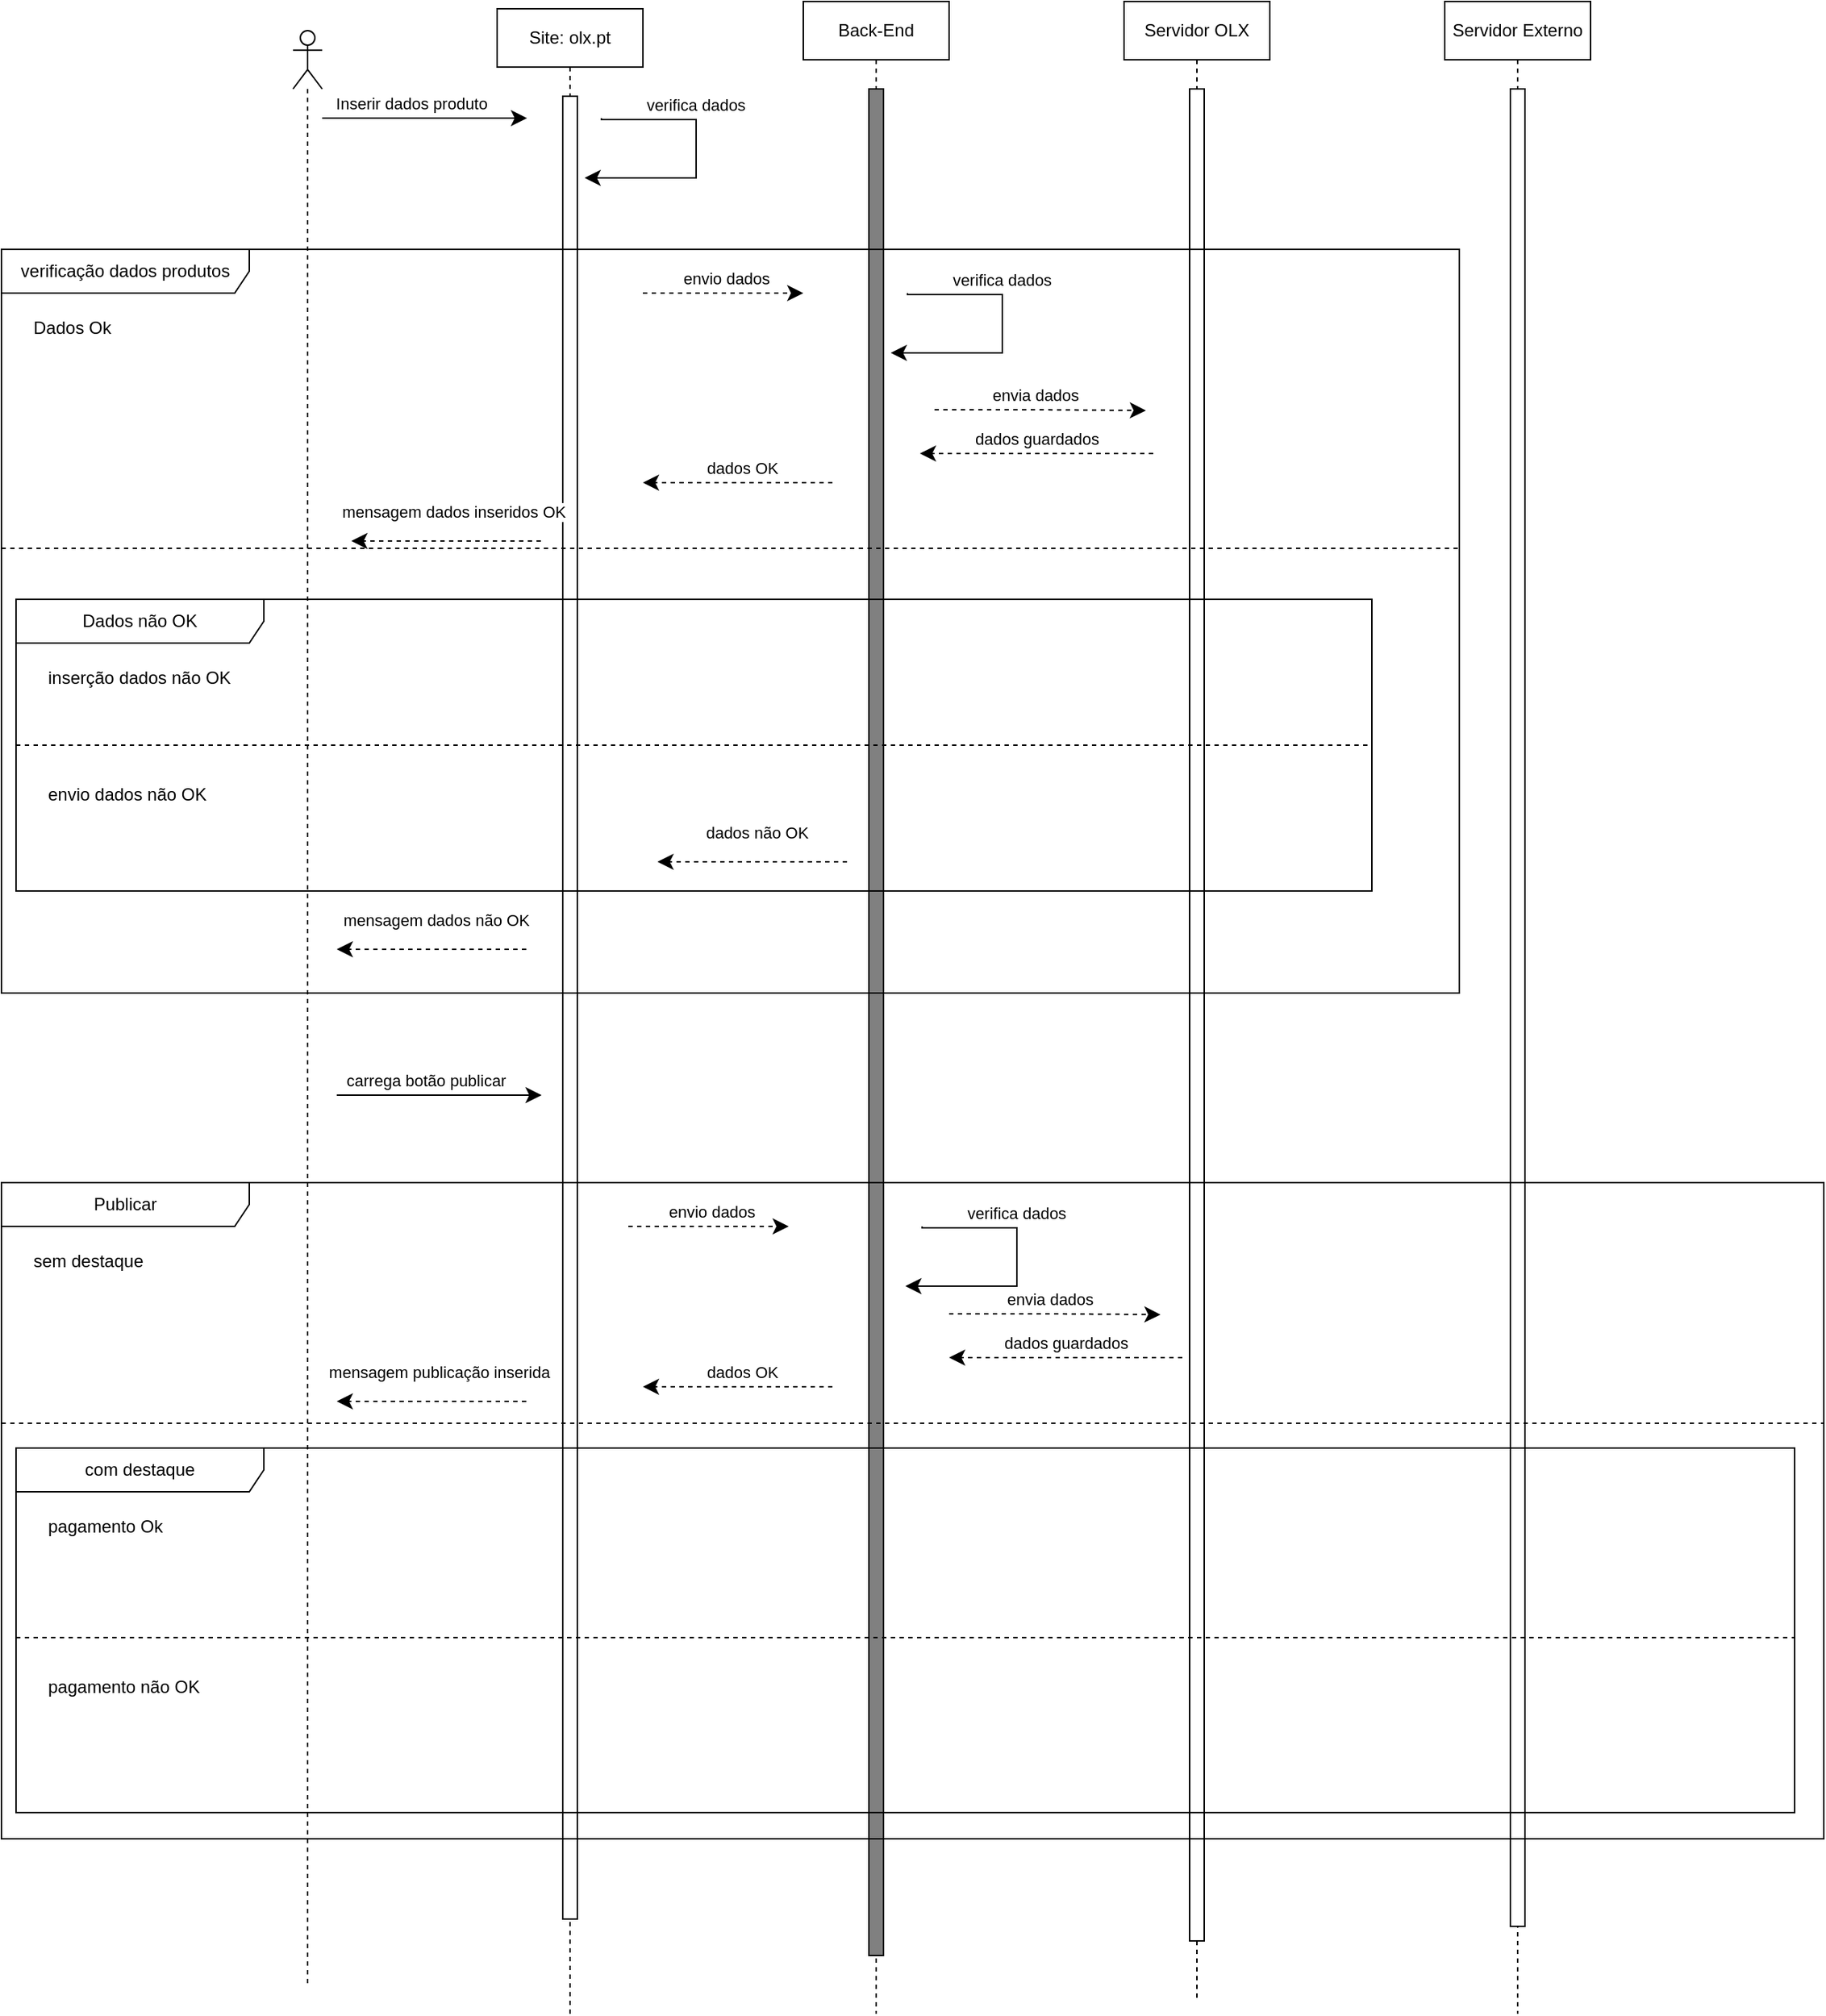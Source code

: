 <mxfile version="22.1.21" type="device">
  <diagram name="Página-1" id="Lac5xdruxCOQRcGzFFcc">
    <mxGraphModel dx="1674" dy="761" grid="1" gridSize="10" guides="1" tooltips="1" connect="1" arrows="1" fold="1" page="1" pageScale="1" pageWidth="827" pageHeight="1169" math="0" shadow="0">
      <root>
        <mxCell id="0" />
        <mxCell id="1" parent="0" />
        <mxCell id="zl-BVNV_Rd2z-lB_r9PP-1" value="" style="shape=umlLifeline;perimeter=lifelinePerimeter;whiteSpace=wrap;html=1;container=1;dropTarget=0;collapsible=0;recursiveResize=0;outlineConnect=0;portConstraint=eastwest;newEdgeStyle={&quot;curved&quot;:0,&quot;rounded&quot;:0};participant=umlActor;" vertex="1" parent="1">
          <mxGeometry x="200" y="50" width="20" height="1340" as="geometry" />
        </mxCell>
        <mxCell id="zl-BVNV_Rd2z-lB_r9PP-4" value="Site: olx.pt" style="shape=umlLifeline;perimeter=lifelinePerimeter;whiteSpace=wrap;html=1;container=1;dropTarget=0;collapsible=0;recursiveResize=0;outlineConnect=0;portConstraint=eastwest;newEdgeStyle={&quot;edgeStyle&quot;:&quot;elbowEdgeStyle&quot;,&quot;elbow&quot;:&quot;vertical&quot;,&quot;curved&quot;:0,&quot;rounded&quot;:0};" vertex="1" parent="1">
          <mxGeometry x="340" y="35" width="100" height="1375" as="geometry" />
        </mxCell>
        <mxCell id="zl-BVNV_Rd2z-lB_r9PP-5" value="" style="html=1;points=[[0,0,0,0,5],[0,1,0,0,-5],[1,0,0,0,5],[1,1,0,0,-5]];perimeter=orthogonalPerimeter;outlineConnect=0;targetShapes=umlLifeline;portConstraint=eastwest;newEdgeStyle={&quot;curved&quot;:0,&quot;rounded&quot;:0};" vertex="1" parent="zl-BVNV_Rd2z-lB_r9PP-4">
          <mxGeometry x="45" y="60" width="10" height="1250" as="geometry" />
        </mxCell>
        <mxCell id="zl-BVNV_Rd2z-lB_r9PP-8" value="Servidor OLX" style="shape=umlLifeline;perimeter=lifelinePerimeter;whiteSpace=wrap;html=1;container=1;dropTarget=0;collapsible=0;recursiveResize=0;outlineConnect=0;portConstraint=eastwest;newEdgeStyle={&quot;edgeStyle&quot;:&quot;elbowEdgeStyle&quot;,&quot;elbow&quot;:&quot;vertical&quot;,&quot;curved&quot;:0,&quot;rounded&quot;:0};" vertex="1" parent="1">
          <mxGeometry x="770" y="30" width="100" height="1370" as="geometry" />
        </mxCell>
        <mxCell id="zl-BVNV_Rd2z-lB_r9PP-9" value="" style="html=1;points=[[0,0,0,0,5],[0,1,0,0,-5],[1,0,0,0,5],[1,1,0,0,-5]];perimeter=orthogonalPerimeter;outlineConnect=0;targetShapes=umlLifeline;portConstraint=eastwest;newEdgeStyle={&quot;curved&quot;:0,&quot;rounded&quot;:0};" vertex="1" parent="zl-BVNV_Rd2z-lB_r9PP-8">
          <mxGeometry x="45" y="60" width="10" height="1270" as="geometry" />
        </mxCell>
        <mxCell id="zl-BVNV_Rd2z-lB_r9PP-10" value="Servidor Externo" style="shape=umlLifeline;perimeter=lifelinePerimeter;whiteSpace=wrap;html=1;container=1;dropTarget=0;collapsible=0;recursiveResize=0;outlineConnect=0;portConstraint=eastwest;newEdgeStyle={&quot;edgeStyle&quot;:&quot;elbowEdgeStyle&quot;,&quot;elbow&quot;:&quot;vertical&quot;,&quot;curved&quot;:0,&quot;rounded&quot;:0};" vertex="1" parent="1">
          <mxGeometry x="990" y="30" width="100" height="1380" as="geometry" />
        </mxCell>
        <mxCell id="zl-BVNV_Rd2z-lB_r9PP-11" value="" style="html=1;points=[[0,0,0,0,5],[0,1,0,0,-5],[1,0,0,0,5],[1,1,0,0,-5]];perimeter=orthogonalPerimeter;outlineConnect=0;targetShapes=umlLifeline;portConstraint=eastwest;newEdgeStyle={&quot;curved&quot;:0,&quot;rounded&quot;:0};" vertex="1" parent="zl-BVNV_Rd2z-lB_r9PP-10">
          <mxGeometry x="45" y="60" width="10" height="1260" as="geometry" />
        </mxCell>
        <mxCell id="zl-BVNV_Rd2z-lB_r9PP-13" value="" style="endArrow=classic;startArrow=none;endFill=1;startFill=0;endSize=8;html=1;verticalAlign=bottom;labelBackgroundColor=none;strokeWidth=1;rounded=0;" edge="1" parent="1">
          <mxGeometry width="160" relative="1" as="geometry">
            <mxPoint x="220" y="110" as="sourcePoint" />
            <mxPoint x="360.5" y="110" as="targetPoint" />
            <Array as="points">
              <mxPoint x="290.5" y="110" />
            </Array>
          </mxGeometry>
        </mxCell>
        <mxCell id="zl-BVNV_Rd2z-lB_r9PP-14" value="Inserir dados produto" style="edgeLabel;html=1;align=center;verticalAlign=middle;resizable=0;points=[];" vertex="1" connectable="0" parent="zl-BVNV_Rd2z-lB_r9PP-13">
          <mxGeometry x="-0.313" y="-2" relative="1" as="geometry">
            <mxPoint x="12" y="-12" as="offset" />
          </mxGeometry>
        </mxCell>
        <mxCell id="zl-BVNV_Rd2z-lB_r9PP-22" value="" style="endArrow=classic;startArrow=none;endFill=1;startFill=0;endSize=8;html=1;verticalAlign=bottom;labelBackgroundColor=none;strokeWidth=1;rounded=0;edgeStyle=orthogonalEdgeStyle;" edge="1" parent="1">
          <mxGeometry width="160" relative="1" as="geometry">
            <mxPoint x="411.5" y="110" as="sourcePoint" />
            <mxPoint x="400" y="151" as="targetPoint" />
            <Array as="points">
              <mxPoint x="411.5" y="111" />
              <mxPoint x="476.5" y="111" />
              <mxPoint x="476.5" y="151" />
            </Array>
          </mxGeometry>
        </mxCell>
        <mxCell id="zl-BVNV_Rd2z-lB_r9PP-23" value="verifica dados" style="edgeLabel;html=1;align=center;verticalAlign=middle;resizable=0;points=[];" vertex="1" connectable="0" parent="zl-BVNV_Rd2z-lB_r9PP-22">
          <mxGeometry x="-0.313" y="-2" relative="1" as="geometry">
            <mxPoint x="3" y="-12" as="offset" />
          </mxGeometry>
        </mxCell>
        <mxCell id="zl-BVNV_Rd2z-lB_r9PP-34" value="Back-End" style="shape=umlLifeline;perimeter=lifelinePerimeter;whiteSpace=wrap;html=1;container=1;dropTarget=0;collapsible=0;recursiveResize=0;outlineConnect=0;portConstraint=eastwest;newEdgeStyle={&quot;edgeStyle&quot;:&quot;elbowEdgeStyle&quot;,&quot;elbow&quot;:&quot;vertical&quot;,&quot;curved&quot;:0,&quot;rounded&quot;:0};" vertex="1" parent="1">
          <mxGeometry x="550" y="30" width="100" height="1380" as="geometry" />
        </mxCell>
        <mxCell id="zl-BVNV_Rd2z-lB_r9PP-35" value="" style="html=1;points=[[0,0,0,0,5],[0,1,0,0,-5],[1,0,0,0,5],[1,1,0,0,-5]];perimeter=orthogonalPerimeter;outlineConnect=0;targetShapes=umlLifeline;portConstraint=eastwest;newEdgeStyle={&quot;curved&quot;:0,&quot;rounded&quot;:0};fillColor=#808080;" vertex="1" parent="zl-BVNV_Rd2z-lB_r9PP-34">
          <mxGeometry x="45" y="60" width="10" height="1280" as="geometry" />
        </mxCell>
        <mxCell id="zl-BVNV_Rd2z-lB_r9PP-57" value="verificação dados produtos" style="shape=umlFrame;whiteSpace=wrap;html=1;pointerEvents=0;recursiveResize=0;container=1;collapsible=0;width=170;" vertex="1" parent="1">
          <mxGeometry y="200" width="1000" height="510" as="geometry" />
        </mxCell>
        <mxCell id="zl-BVNV_Rd2z-lB_r9PP-58" value="Dados Ok" style="text;html=1;" vertex="1" parent="zl-BVNV_Rd2z-lB_r9PP-57">
          <mxGeometry width="100" height="20" relative="1" as="geometry">
            <mxPoint x="20" y="40" as="offset" />
          </mxGeometry>
        </mxCell>
        <mxCell id="zl-BVNV_Rd2z-lB_r9PP-59" value="" style="line;strokeWidth=1;dashed=1;labelPosition=center;verticalLabelPosition=bottom;align=left;verticalAlign=top;spacingLeft=20;spacingTop=15;html=1;whiteSpace=wrap;" vertex="1" parent="zl-BVNV_Rd2z-lB_r9PP-57">
          <mxGeometry y="200" width="1000" height="10" as="geometry" />
        </mxCell>
        <mxCell id="zl-BVNV_Rd2z-lB_r9PP-63" value="Dados não OK" style="shape=umlFrame;whiteSpace=wrap;html=1;pointerEvents=0;recursiveResize=0;container=1;collapsible=0;width=170;" vertex="1" parent="zl-BVNV_Rd2z-lB_r9PP-57">
          <mxGeometry x="10" y="240" width="930" height="200" as="geometry" />
        </mxCell>
        <mxCell id="zl-BVNV_Rd2z-lB_r9PP-64" value="inserção dados não OK" style="text;html=1;" vertex="1" parent="zl-BVNV_Rd2z-lB_r9PP-63">
          <mxGeometry width="100" height="20" relative="1" as="geometry">
            <mxPoint x="20" y="40" as="offset" />
          </mxGeometry>
        </mxCell>
        <mxCell id="zl-BVNV_Rd2z-lB_r9PP-65" value="envio dados não OK" style="line;strokeWidth=1;dashed=1;labelPosition=center;verticalLabelPosition=bottom;align=left;verticalAlign=top;spacingLeft=20;spacingTop=15;html=1;whiteSpace=wrap;" vertex="1" parent="zl-BVNV_Rd2z-lB_r9PP-63">
          <mxGeometry y="95" width="930" height="10" as="geometry" />
        </mxCell>
        <mxCell id="zl-BVNV_Rd2z-lB_r9PP-78" value="" style="endArrow=classic;startArrow=none;endFill=1;startFill=0;endSize=8;html=1;verticalAlign=bottom;dashed=1;labelBackgroundColor=none;rounded=0;" edge="1" parent="zl-BVNV_Rd2z-lB_r9PP-63">
          <mxGeometry width="160" relative="1" as="geometry">
            <mxPoint x="570" y="180" as="sourcePoint" />
            <mxPoint x="440" y="180" as="targetPoint" />
          </mxGeometry>
        </mxCell>
        <mxCell id="zl-BVNV_Rd2z-lB_r9PP-79" value="dados não OK" style="edgeLabel;html=1;align=center;verticalAlign=middle;resizable=0;points=[];" vertex="1" connectable="0" parent="zl-BVNV_Rd2z-lB_r9PP-78">
          <mxGeometry x="0.2" relative="1" as="geometry">
            <mxPoint x="16" y="-20" as="offset" />
          </mxGeometry>
        </mxCell>
        <mxCell id="zl-BVNV_Rd2z-lB_r9PP-66" value="" style="endArrow=classic;startArrow=none;endFill=1;startFill=0;endSize=8;html=1;verticalAlign=bottom;labelBackgroundColor=none;strokeWidth=1;rounded=0;edgeStyle=orthogonalEdgeStyle;" edge="1" parent="zl-BVNV_Rd2z-lB_r9PP-57">
          <mxGeometry width="160" relative="1" as="geometry">
            <mxPoint x="621.5" y="30" as="sourcePoint" />
            <mxPoint x="610" y="71" as="targetPoint" />
            <Array as="points">
              <mxPoint x="621.5" y="31" />
              <mxPoint x="686.5" y="31" />
              <mxPoint x="686.5" y="71" />
            </Array>
          </mxGeometry>
        </mxCell>
        <mxCell id="zl-BVNV_Rd2z-lB_r9PP-67" value="verifica dados" style="edgeLabel;html=1;align=center;verticalAlign=middle;resizable=0;points=[];" vertex="1" connectable="0" parent="zl-BVNV_Rd2z-lB_r9PP-66">
          <mxGeometry x="-0.313" y="-2" relative="1" as="geometry">
            <mxPoint x="3" y="-12" as="offset" />
          </mxGeometry>
        </mxCell>
        <mxCell id="zl-BVNV_Rd2z-lB_r9PP-68" value="" style="endArrow=classic;startArrow=none;endFill=1;startFill=0;endSize=8;html=1;verticalAlign=bottom;labelBackgroundColor=none;strokeWidth=1;rounded=0;dashed=1;" edge="1" parent="zl-BVNV_Rd2z-lB_r9PP-57">
          <mxGeometry width="160" relative="1" as="geometry">
            <mxPoint x="440" y="30" as="sourcePoint" />
            <mxPoint x="550" y="30" as="targetPoint" />
            <Array as="points" />
          </mxGeometry>
        </mxCell>
        <mxCell id="zl-BVNV_Rd2z-lB_r9PP-69" value="envio dados" style="edgeLabel;html=1;align=center;verticalAlign=middle;resizable=0;points=[];" vertex="1" connectable="0" parent="zl-BVNV_Rd2z-lB_r9PP-68">
          <mxGeometry x="-0.313" y="-2" relative="1" as="geometry">
            <mxPoint x="19" y="-12" as="offset" />
          </mxGeometry>
        </mxCell>
        <mxCell id="zl-BVNV_Rd2z-lB_r9PP-26" value="" style="endArrow=classic;startArrow=none;endFill=1;startFill=0;endSize=8;html=1;verticalAlign=bottom;labelBackgroundColor=none;strokeWidth=1;rounded=0;dashed=1;" edge="1" parent="zl-BVNV_Rd2z-lB_r9PP-57">
          <mxGeometry width="160" relative="1" as="geometry">
            <mxPoint x="640" y="110" as="sourcePoint" />
            <mxPoint x="785" y="110.5" as="targetPoint" />
            <Array as="points">
              <mxPoint x="710.5" y="110" />
            </Array>
          </mxGeometry>
        </mxCell>
        <mxCell id="zl-BVNV_Rd2z-lB_r9PP-27" value="envia dados" style="edgeLabel;html=1;align=center;verticalAlign=middle;resizable=0;points=[];" vertex="1" connectable="0" parent="zl-BVNV_Rd2z-lB_r9PP-26">
          <mxGeometry x="-0.313" y="-2" relative="1" as="geometry">
            <mxPoint x="19" y="-12" as="offset" />
          </mxGeometry>
        </mxCell>
        <mxCell id="zl-BVNV_Rd2z-lB_r9PP-70" value="" style="endArrow=classic;startArrow=none;endFill=1;startFill=0;endSize=8;html=1;verticalAlign=bottom;dashed=1;labelBackgroundColor=none;rounded=0;" edge="1" parent="zl-BVNV_Rd2z-lB_r9PP-57">
          <mxGeometry width="160" relative="1" as="geometry">
            <mxPoint x="790" y="140" as="sourcePoint" />
            <mxPoint x="630" y="140" as="targetPoint" />
          </mxGeometry>
        </mxCell>
        <mxCell id="zl-BVNV_Rd2z-lB_r9PP-71" value="dados guardados" style="edgeLabel;html=1;align=center;verticalAlign=middle;resizable=0;points=[];" vertex="1" connectable="0" parent="zl-BVNV_Rd2z-lB_r9PP-70">
          <mxGeometry x="0.2" relative="1" as="geometry">
            <mxPoint x="16" y="-10" as="offset" />
          </mxGeometry>
        </mxCell>
        <mxCell id="zl-BVNV_Rd2z-lB_r9PP-72" value="" style="endArrow=classic;startArrow=none;endFill=1;startFill=0;endSize=8;html=1;verticalAlign=bottom;dashed=1;labelBackgroundColor=none;rounded=0;" edge="1" parent="zl-BVNV_Rd2z-lB_r9PP-57">
          <mxGeometry width="160" relative="1" as="geometry">
            <mxPoint x="570" y="160" as="sourcePoint" />
            <mxPoint x="440" y="160" as="targetPoint" />
          </mxGeometry>
        </mxCell>
        <mxCell id="zl-BVNV_Rd2z-lB_r9PP-73" value="dados OK" style="edgeLabel;html=1;align=center;verticalAlign=middle;resizable=0;points=[];" vertex="1" connectable="0" parent="zl-BVNV_Rd2z-lB_r9PP-72">
          <mxGeometry x="0.2" relative="1" as="geometry">
            <mxPoint x="16" y="-10" as="offset" />
          </mxGeometry>
        </mxCell>
        <mxCell id="zl-BVNV_Rd2z-lB_r9PP-87" value="" style="endArrow=classic;startArrow=none;endFill=1;startFill=0;endSize=8;html=1;verticalAlign=bottom;dashed=1;labelBackgroundColor=none;rounded=0;" edge="1" parent="zl-BVNV_Rd2z-lB_r9PP-57">
          <mxGeometry width="160" relative="1" as="geometry">
            <mxPoint x="360" y="480" as="sourcePoint" />
            <mxPoint x="230" y="480" as="targetPoint" />
          </mxGeometry>
        </mxCell>
        <mxCell id="zl-BVNV_Rd2z-lB_r9PP-88" value="mensagem dados não OK" style="edgeLabel;html=1;align=center;verticalAlign=middle;resizable=0;points=[];" vertex="1" connectable="0" parent="zl-BVNV_Rd2z-lB_r9PP-87">
          <mxGeometry x="0.2" relative="1" as="geometry">
            <mxPoint x="16" y="-20" as="offset" />
          </mxGeometry>
        </mxCell>
        <mxCell id="zl-BVNV_Rd2z-lB_r9PP-89" value="Publicar" style="shape=umlFrame;whiteSpace=wrap;html=1;pointerEvents=0;recursiveResize=0;container=1;collapsible=0;width=170;" vertex="1" parent="1">
          <mxGeometry y="840" width="1250" height="450" as="geometry" />
        </mxCell>
        <mxCell id="zl-BVNV_Rd2z-lB_r9PP-90" value="sem destaque" style="text;html=1;" vertex="1" parent="zl-BVNV_Rd2z-lB_r9PP-89">
          <mxGeometry width="100" height="20" relative="1" as="geometry">
            <mxPoint x="20" y="40" as="offset" />
          </mxGeometry>
        </mxCell>
        <mxCell id="zl-BVNV_Rd2z-lB_r9PP-91" value="" style="line;strokeWidth=1;dashed=1;labelPosition=center;verticalLabelPosition=bottom;align=left;verticalAlign=top;spacingLeft=20;spacingTop=15;html=1;whiteSpace=wrap;" vertex="1" parent="zl-BVNV_Rd2z-lB_r9PP-89">
          <mxGeometry y="160" width="1250" height="10" as="geometry" />
        </mxCell>
        <mxCell id="zl-BVNV_Rd2z-lB_r9PP-92" value="com destaque" style="shape=umlFrame;whiteSpace=wrap;html=1;pointerEvents=0;recursiveResize=0;container=1;collapsible=0;width=170;" vertex="1" parent="zl-BVNV_Rd2z-lB_r9PP-89">
          <mxGeometry x="10" y="182" width="1220" height="250" as="geometry" />
        </mxCell>
        <mxCell id="zl-BVNV_Rd2z-lB_r9PP-93" value="pagamento Ok" style="text;html=1;" vertex="1" parent="zl-BVNV_Rd2z-lB_r9PP-92">
          <mxGeometry width="100" height="20" relative="1" as="geometry">
            <mxPoint x="20" y="40" as="offset" />
          </mxGeometry>
        </mxCell>
        <mxCell id="zl-BVNV_Rd2z-lB_r9PP-94" value="pagamento não OK" style="line;strokeWidth=1;dashed=1;labelPosition=center;verticalLabelPosition=bottom;align=left;verticalAlign=top;spacingLeft=20;spacingTop=15;html=1;whiteSpace=wrap;" vertex="1" parent="zl-BVNV_Rd2z-lB_r9PP-92">
          <mxGeometry y="125" width="1220" height="10" as="geometry" />
        </mxCell>
        <mxCell id="zl-BVNV_Rd2z-lB_r9PP-97" value="" style="endArrow=classic;startArrow=none;endFill=1;startFill=0;endSize=8;html=1;verticalAlign=bottom;labelBackgroundColor=none;strokeWidth=1;rounded=0;dashed=1;" edge="1" parent="zl-BVNV_Rd2z-lB_r9PP-89">
          <mxGeometry width="160" relative="1" as="geometry">
            <mxPoint x="650" y="90" as="sourcePoint" />
            <mxPoint x="795" y="90.5" as="targetPoint" />
            <Array as="points">
              <mxPoint x="720.5" y="90" />
            </Array>
          </mxGeometry>
        </mxCell>
        <mxCell id="zl-BVNV_Rd2z-lB_r9PP-98" value="envia dados" style="edgeLabel;html=1;align=center;verticalAlign=middle;resizable=0;points=[];" vertex="1" connectable="0" parent="zl-BVNV_Rd2z-lB_r9PP-97">
          <mxGeometry x="-0.313" y="-2" relative="1" as="geometry">
            <mxPoint x="19" y="-12" as="offset" />
          </mxGeometry>
        </mxCell>
        <mxCell id="zl-BVNV_Rd2z-lB_r9PP-99" value="" style="endArrow=classic;startArrow=none;endFill=1;startFill=0;endSize=8;html=1;verticalAlign=bottom;labelBackgroundColor=none;strokeWidth=1;rounded=0;dashed=1;" edge="1" parent="zl-BVNV_Rd2z-lB_r9PP-89">
          <mxGeometry width="160" relative="1" as="geometry">
            <mxPoint x="430" y="30" as="sourcePoint" />
            <mxPoint x="540" y="30" as="targetPoint" />
            <Array as="points" />
          </mxGeometry>
        </mxCell>
        <mxCell id="zl-BVNV_Rd2z-lB_r9PP-100" value="envio dados" style="edgeLabel;html=1;align=center;verticalAlign=middle;resizable=0;points=[];" vertex="1" connectable="0" parent="zl-BVNV_Rd2z-lB_r9PP-99">
          <mxGeometry x="-0.313" y="-2" relative="1" as="geometry">
            <mxPoint x="19" y="-12" as="offset" />
          </mxGeometry>
        </mxCell>
        <mxCell id="zl-BVNV_Rd2z-lB_r9PP-101" value="" style="endArrow=classic;startArrow=none;endFill=1;startFill=0;endSize=8;html=1;verticalAlign=bottom;labelBackgroundColor=none;strokeWidth=1;rounded=0;edgeStyle=orthogonalEdgeStyle;" edge="1" parent="zl-BVNV_Rd2z-lB_r9PP-89">
          <mxGeometry width="160" relative="1" as="geometry">
            <mxPoint x="631.5" y="30" as="sourcePoint" />
            <mxPoint x="620" y="71" as="targetPoint" />
            <Array as="points">
              <mxPoint x="631.5" y="31" />
              <mxPoint x="696.5" y="31" />
              <mxPoint x="696.5" y="71" />
            </Array>
          </mxGeometry>
        </mxCell>
        <mxCell id="zl-BVNV_Rd2z-lB_r9PP-102" value="verifica dados" style="edgeLabel;html=1;align=center;verticalAlign=middle;resizable=0;points=[];" vertex="1" connectable="0" parent="zl-BVNV_Rd2z-lB_r9PP-101">
          <mxGeometry x="-0.313" y="-2" relative="1" as="geometry">
            <mxPoint x="3" y="-12" as="offset" />
          </mxGeometry>
        </mxCell>
        <mxCell id="zl-BVNV_Rd2z-lB_r9PP-103" value="" style="endArrow=classic;startArrow=none;endFill=1;startFill=0;endSize=8;html=1;verticalAlign=bottom;dashed=1;labelBackgroundColor=none;rounded=0;" edge="1" parent="zl-BVNV_Rd2z-lB_r9PP-89">
          <mxGeometry width="160" relative="1" as="geometry">
            <mxPoint x="810" y="120" as="sourcePoint" />
            <mxPoint x="650" y="120" as="targetPoint" />
          </mxGeometry>
        </mxCell>
        <mxCell id="zl-BVNV_Rd2z-lB_r9PP-104" value="dados guardados" style="edgeLabel;html=1;align=center;verticalAlign=middle;resizable=0;points=[];" vertex="1" connectable="0" parent="zl-BVNV_Rd2z-lB_r9PP-103">
          <mxGeometry x="0.2" relative="1" as="geometry">
            <mxPoint x="16" y="-10" as="offset" />
          </mxGeometry>
        </mxCell>
        <mxCell id="zl-BVNV_Rd2z-lB_r9PP-105" value="" style="endArrow=classic;startArrow=none;endFill=1;startFill=0;endSize=8;html=1;verticalAlign=bottom;dashed=1;labelBackgroundColor=none;rounded=0;" edge="1" parent="zl-BVNV_Rd2z-lB_r9PP-89">
          <mxGeometry width="160" relative="1" as="geometry">
            <mxPoint x="570" y="140" as="sourcePoint" />
            <mxPoint x="440" y="140" as="targetPoint" />
          </mxGeometry>
        </mxCell>
        <mxCell id="zl-BVNV_Rd2z-lB_r9PP-106" value="dados OK" style="edgeLabel;html=1;align=center;verticalAlign=middle;resizable=0;points=[];" vertex="1" connectable="0" parent="zl-BVNV_Rd2z-lB_r9PP-105">
          <mxGeometry x="0.2" relative="1" as="geometry">
            <mxPoint x="16" y="-10" as="offset" />
          </mxGeometry>
        </mxCell>
        <mxCell id="zl-BVNV_Rd2z-lB_r9PP-74" value="" style="endArrow=classic;startArrow=none;endFill=1;startFill=0;endSize=8;html=1;verticalAlign=bottom;dashed=1;labelBackgroundColor=none;rounded=0;" edge="1" parent="zl-BVNV_Rd2z-lB_r9PP-89">
          <mxGeometry width="160" relative="1" as="geometry">
            <mxPoint x="360" y="150" as="sourcePoint" />
            <mxPoint x="230" y="150" as="targetPoint" />
          </mxGeometry>
        </mxCell>
        <mxCell id="zl-BVNV_Rd2z-lB_r9PP-75" value="mensagem publicação inserida" style="edgeLabel;html=1;align=center;verticalAlign=middle;resizable=0;points=[];" vertex="1" connectable="0" parent="zl-BVNV_Rd2z-lB_r9PP-74">
          <mxGeometry x="0.2" relative="1" as="geometry">
            <mxPoint x="18" y="-20" as="offset" />
          </mxGeometry>
        </mxCell>
        <mxCell id="zl-BVNV_Rd2z-lB_r9PP-95" value="" style="endArrow=classic;startArrow=none;endFill=1;startFill=0;endSize=8;html=1;verticalAlign=bottom;labelBackgroundColor=none;strokeWidth=1;rounded=0;" edge="1" parent="1">
          <mxGeometry width="160" relative="1" as="geometry">
            <mxPoint x="230" y="780" as="sourcePoint" />
            <mxPoint x="370.5" y="780" as="targetPoint" />
            <Array as="points">
              <mxPoint x="300.5" y="780" />
            </Array>
          </mxGeometry>
        </mxCell>
        <mxCell id="zl-BVNV_Rd2z-lB_r9PP-96" value="carrega botão publicar" style="edgeLabel;html=1;align=center;verticalAlign=middle;resizable=0;points=[];" vertex="1" connectable="0" parent="zl-BVNV_Rd2z-lB_r9PP-95">
          <mxGeometry x="-0.313" y="-2" relative="1" as="geometry">
            <mxPoint x="12" y="-12" as="offset" />
          </mxGeometry>
        </mxCell>
        <mxCell id="zl-BVNV_Rd2z-lB_r9PP-107" value="" style="endArrow=classic;startArrow=none;endFill=1;startFill=0;endSize=8;html=1;verticalAlign=bottom;dashed=1;labelBackgroundColor=none;rounded=0;" edge="1" parent="1">
          <mxGeometry width="160" relative="1" as="geometry">
            <mxPoint x="370" y="400" as="sourcePoint" />
            <mxPoint x="240" y="400" as="targetPoint" />
          </mxGeometry>
        </mxCell>
        <mxCell id="zl-BVNV_Rd2z-lB_r9PP-108" value="mensagem dados inseridos OK" style="edgeLabel;html=1;align=center;verticalAlign=middle;resizable=0;points=[];" vertex="1" connectable="0" parent="zl-BVNV_Rd2z-lB_r9PP-107">
          <mxGeometry x="0.2" relative="1" as="geometry">
            <mxPoint x="18" y="-20" as="offset" />
          </mxGeometry>
        </mxCell>
      </root>
    </mxGraphModel>
  </diagram>
</mxfile>
